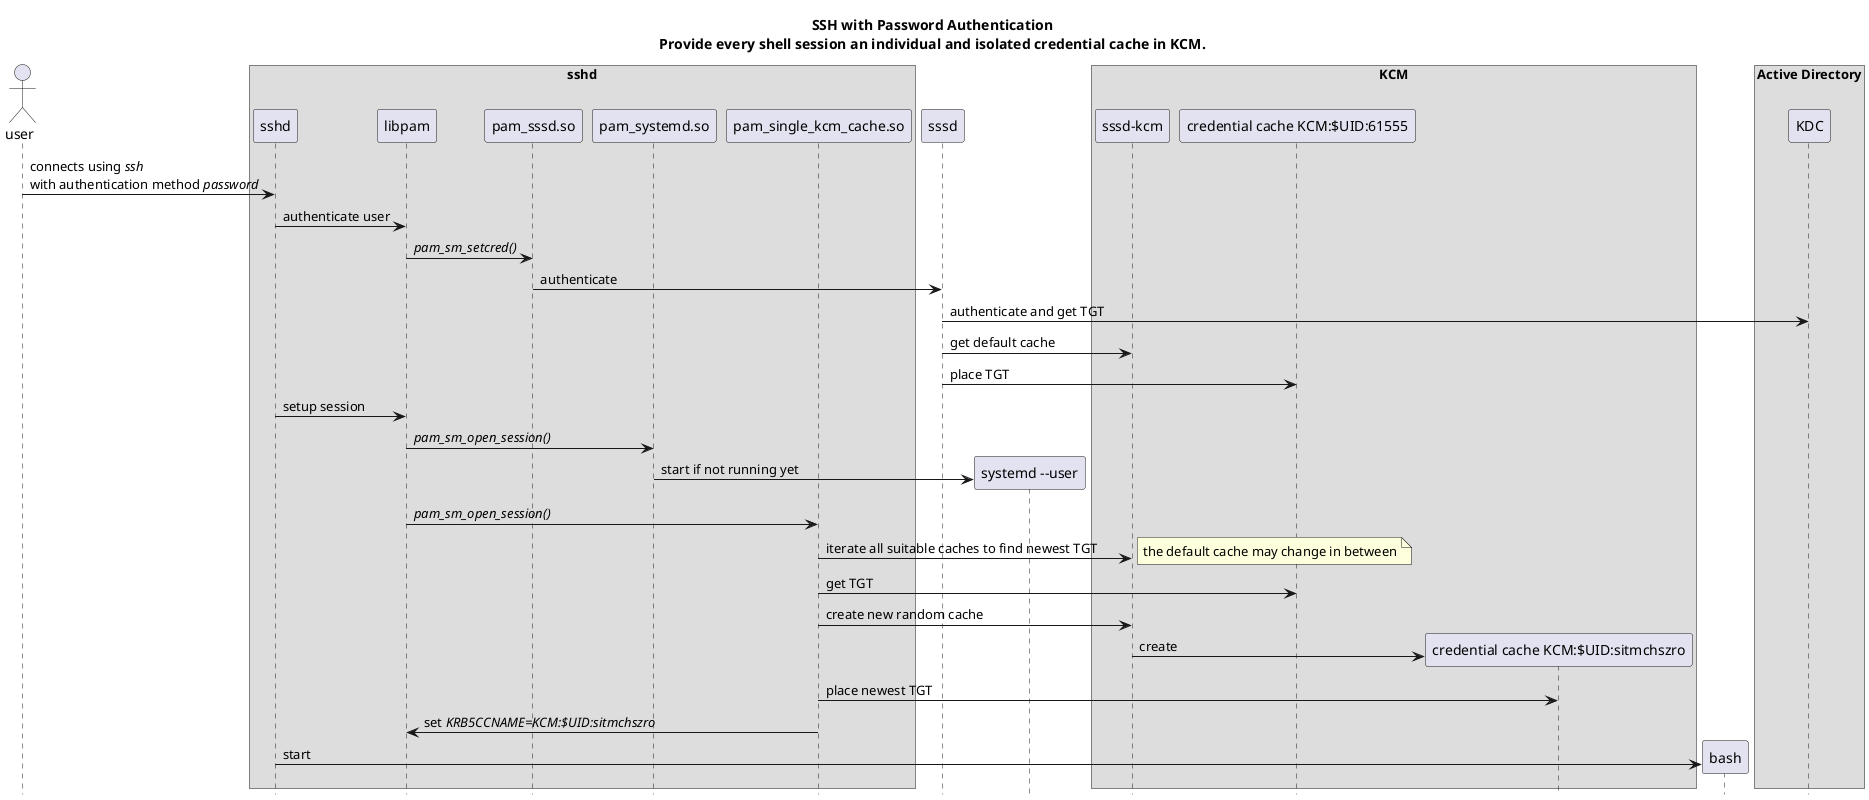@startuml

title 
    **SSH with Password Authentication**
    Provide every shell session an individual and isolated credential cache in KCM.
end title
hide footbox

actor user
box sshd
    participant sshd
    participant libpam
    participant "pam_sssd.so" as pam_sssd
    participant "pam_systemd.so" as pam_systemd
    participant "pam_single_kcm_cache.so" as pam_single_kcm_cache
end box
participant sssd
participant "systemd --user" as systemd
box KCM
    participant "sssd-kcm" as sssd_kcm
    participant "credential cache KCM:$UID:61555" as default_cache
    participant "credential cache KCM:$UID:sitmchszro" as random_cache
end box
participant bash
box Active Directory
    participant KDC as kdc
end box

user -> sshd : connects using //ssh//\nwith authentication method //password//
sshd -> libpam : authenticate user
libpam -> pam_sssd : //pam_sm_setcred()//
pam_sssd -> sssd : authenticate
sssd -> kdc : authenticate and get TGT
sssd -> sssd_kcm : get default cache
sssd -> default_cache : place TGT
sshd -> libpam : setup session
libpam -> pam_systemd : //pam_sm_open_session()//
create systemd
pam_systemd -> systemd: start if not running yet
libpam -> pam_single_kcm_cache : //pam_sm_open_session()//
pam_single_kcm_cache -> sssd_kcm : iterate all suitable caches to find newest TGT
note right: the default cache may change in between
pam_single_kcm_cache -> default_cache: get TGT
pam_single_kcm_cache -> sssd_kcm : create new random cache
create random_cache
sssd_kcm -> random_cache: create
pam_single_kcm_cache -> random_cache: place newest TGT
pam_single_kcm_cache -> libpam: set //KRB5CCNAME=KCM:$UID:sitmchszro//
create bash
sshd -> bash : start

@enduml



